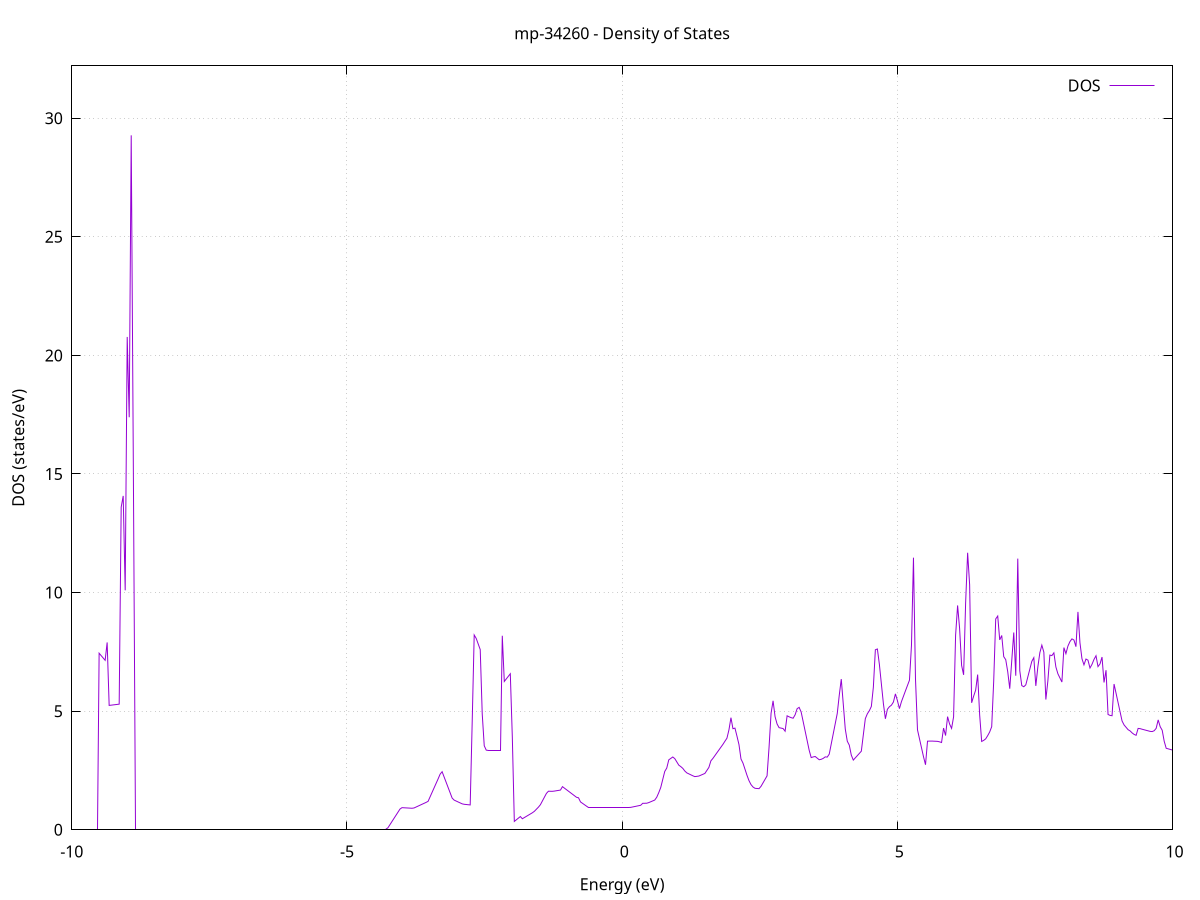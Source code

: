 set title 'mp-34260 - Density of States'
set xlabel 'Energy (eV)'
set ylabel 'DOS (states/eV)'
set grid
set xrange [-10:10]
set yrange [0:32.205]
set xzeroaxis lt -1
set terminal png size 800,600
set output 'mp-34260_dos_gnuplot.png'
plot '-' using 1:2 with lines title 'DOS'
-59.069200 0.000000
-59.032800 0.000000
-58.996300 0.000000
-58.959900 0.000000
-58.923500 0.000000
-58.887000 0.000000
-58.850600 0.000000
-58.814100 0.000000
-58.777700 0.000000
-58.741200 0.000000
-58.704800 0.000000
-58.668300 0.000000
-58.631900 0.000000
-58.595400 0.000000
-58.559000 0.000000
-58.522600 0.000000
-58.486100 0.000000
-58.449700 0.000000
-58.413200 0.000000
-58.376800 0.000000
-58.340300 0.000000
-58.303900 0.000000
-58.267400 0.000000
-58.231000 0.000000
-58.194500 0.000000
-58.158100 0.000000
-58.121700 0.000000
-58.085200 0.000000
-58.048800 0.000000
-58.012300 0.000000
-57.975900 0.000000
-57.939400 0.000000
-57.903000 0.000000
-57.866500 0.000000
-57.830100 0.000000
-57.793600 0.000000
-57.757200 0.000000
-57.720800 0.000000
-57.684300 0.000000
-57.647900 0.000000
-57.611400 0.000000
-57.575000 0.000000
-57.538500 0.000000
-57.502100 0.000000
-57.465600 0.000000
-57.429200 0.000000
-57.392700 0.000000
-57.356300 0.000000
-57.319900 0.000000
-57.283400 0.000000
-57.247000 0.000000
-57.210500 0.000000
-57.174100 0.000000
-57.137600 0.000000
-57.101200 0.000000
-57.064700 0.000000
-57.028300 0.000000
-56.991800 0.000000
-56.955400 0.000000
-56.919000 0.000000
-56.882500 0.000000
-56.846100 0.000000
-56.809600 0.000000
-56.773200 0.000000
-56.736700 0.000000
-56.700300 0.000000
-56.663800 0.000000
-56.627400 0.000000
-56.590900 0.000000
-56.554500 0.000000
-56.518000 0.000000
-56.481600 0.000000
-56.445200 0.000000
-56.408700 0.000000
-56.372300 0.000000
-56.335800 0.000000
-56.299400 0.000000
-56.262900 0.000000
-56.226500 0.000000
-56.190000 0.000000
-56.153600 0.000000
-56.117100 0.000000
-56.080700 0.000000
-56.044300 0.000000
-56.007800 0.000000
-55.971400 0.000000
-55.934900 0.000000
-55.898500 0.000000
-55.862000 0.000000
-55.825600 0.000000
-55.789100 0.000000
-55.752700 363.619500
-55.716200 0.000000
-55.679800 0.000000
-55.643400 0.000000
-55.606900 0.000000
-55.570500 0.000000
-55.534000 0.000000
-55.497600 0.000000
-55.461100 0.000000
-55.424700 0.000000
-55.388200 0.000000
-55.351800 0.000000
-55.315300 0.000000
-55.278900 0.000000
-55.242500 0.000000
-55.206000 0.000000
-55.169600 0.000000
-55.133100 0.000000
-55.096700 0.000000
-55.060200 0.000000
-55.023800 0.000000
-54.987300 0.000000
-54.950900 0.000000
-54.914400 0.000000
-54.878000 0.000000
-54.841600 0.000000
-54.805100 0.000000
-54.768700 0.000000
-54.732200 0.000000
-54.695800 0.000000
-54.659300 0.000000
-54.622900 0.000000
-54.586400 0.000000
-54.550000 0.000000
-54.513500 0.000000
-54.477100 0.000000
-54.440700 0.000000
-54.404200 0.000000
-54.367800 0.000000
-54.331300 0.000000
-54.294900 0.000000
-54.258400 0.000000
-54.222000 0.000000
-54.185500 0.000000
-54.149100 0.000000
-54.112600 0.000000
-54.076200 0.000000
-54.039800 0.000000
-54.003300 0.000000
-53.966900 0.000000
-53.930400 0.000000
-53.894000 0.000000
-53.857500 0.000000
-53.821100 0.000000
-53.784600 0.000000
-53.748200 0.000000
-53.711700 0.000000
-53.675300 0.000000
-53.638900 0.000000
-53.602400 0.000000
-53.566000 0.000000
-53.529500 0.000000
-53.493100 0.000000
-53.456600 0.000000
-53.420200 0.000000
-53.383700 0.000000
-53.347300 0.000000
-53.310800 0.000000
-53.274400 0.000000
-53.238000 0.000000
-53.201500 0.000000
-53.165100 0.000000
-53.128600 0.000000
-53.092200 0.000000
-53.055700 0.000000
-53.019300 0.000000
-52.982800 0.000000
-52.946400 0.000000
-52.909900 0.000000
-52.873500 0.000000
-52.837100 0.000000
-52.800600 0.000000
-52.764200 0.000000
-52.727700 0.000000
-52.691300 0.000000
-52.654800 0.000000
-52.618400 0.000000
-52.581900 0.000000
-52.545500 0.000000
-52.509000 0.000000
-52.472600 0.000000
-52.436200 0.000000
-52.399700 0.000000
-52.363300 0.000000
-52.326800 0.000000
-52.290400 0.000000
-52.253900 0.000000
-52.217500 0.000000
-52.181000 0.000000
-52.144600 0.000000
-52.108100 0.000000
-52.071700 0.000000
-52.035300 0.000000
-51.998800 0.000000
-51.962400 0.000000
-51.925900 0.000000
-51.889500 0.000000
-51.853000 0.000000
-51.816600 0.000000
-51.780100 0.000000
-51.743700 0.000000
-51.707200 0.000000
-51.670800 0.000000
-51.634400 0.000000
-51.597900 0.000000
-51.561500 0.000000
-51.525000 0.000000
-51.488600 0.000000
-51.452100 0.000000
-51.415700 0.000000
-51.379200 0.000000
-51.342800 0.000000
-51.306300 0.000000
-51.269900 0.000000
-51.233500 0.000000
-51.197000 0.000000
-51.160600 0.000000
-51.124100 0.000000
-51.087700 0.000000
-51.051200 0.000000
-51.014800 0.000000
-50.978300 0.000000
-50.941900 0.000000
-50.905400 0.000000
-50.869000 0.000000
-50.832600 0.000000
-50.796100 0.000000
-50.759700 0.000000
-50.723200 0.000000
-50.686800 0.000000
-50.650300 0.000000
-50.613900 0.000000
-50.577400 0.000000
-50.541000 0.000000
-50.504500 0.000000
-50.468100 0.000000
-50.431700 0.000000
-50.395200 0.000000
-50.358800 0.000000
-50.322300 0.000000
-50.285900 0.000000
-50.249400 0.000000
-50.213000 0.000000
-50.176500 0.000000
-50.140100 0.000000
-50.103600 0.000000
-50.067200 0.000000
-50.030800 0.000000
-49.994300 0.000000
-49.957900 0.000000
-49.921400 0.000000
-49.885000 0.000000
-49.848500 0.000000
-49.812100 0.000000
-49.775600 0.000000
-49.739200 0.000000
-49.702700 0.000000
-49.666300 0.000000
-49.629900 0.000000
-49.593400 0.000000
-49.557000 0.000000
-49.520500 0.000000
-49.484100 0.000000
-49.447600 0.000000
-49.411200 0.000000
-49.374700 0.000000
-49.338300 0.000000
-49.301800 0.000000
-49.265400 0.000000
-49.229000 0.000000
-49.192500 0.000000
-49.156100 0.000000
-49.119600 0.000000
-49.083200 0.000000
-49.046700 0.000000
-49.010300 0.000000
-48.973800 0.000000
-48.937400 0.000000
-48.900900 0.000000
-48.864500 0.000000
-48.828100 0.000000
-48.791600 0.000000
-48.755200 0.000000
-48.718700 0.000000
-48.682300 0.000000
-48.645800 0.000000
-48.609400 0.000000
-48.572900 0.000000
-48.536500 0.000000
-48.500000 0.000000
-48.463600 0.000000
-48.427200 0.000000
-48.390700 0.000000
-48.354300 0.000000
-48.317800 0.000000
-48.281400 0.000000
-48.244900 0.000000
-48.208500 0.000000
-48.172000 0.000000
-48.135600 0.000000
-48.099100 0.000000
-48.062700 0.000000
-48.026300 0.000000
-47.989800 0.000000
-47.953400 0.000000
-47.916900 0.000000
-47.880500 0.000000
-47.844000 0.000000
-47.807600 0.000000
-47.771100 0.000000
-47.734700 0.000000
-47.698200 0.000000
-47.661800 0.000000
-47.625400 0.000000
-47.588900 0.000000
-47.552500 0.000000
-47.516000 0.000000
-47.479600 0.000000
-47.443100 0.000000
-47.406700 0.000000
-47.370200 0.000000
-47.333800 0.000000
-47.297300 0.000000
-47.260900 0.000000
-47.224500 0.000000
-47.188000 0.000000
-47.151600 0.000000
-47.115100 0.000000
-47.078700 0.000000
-47.042200 0.000000
-47.005800 0.000000
-46.969300 0.000000
-46.932900 0.000000
-46.896400 0.000000
-46.860000 0.000000
-46.823600 0.000000
-46.787100 0.000000
-46.750700 0.000000
-46.714200 0.000000
-46.677800 0.000000
-46.641300 0.000000
-46.604900 0.000000
-46.568400 0.000000
-46.532000 0.000000
-46.495500 0.000000
-46.459100 0.000000
-46.422700 0.000000
-46.386200 0.000000
-46.349800 0.000000
-46.313300 0.000000
-46.276900 0.000000
-46.240400 0.000000
-46.204000 0.000000
-46.167500 0.000000
-46.131100 0.000000
-46.094600 0.000000
-46.058200 0.000000
-46.021800 0.000000
-45.985300 0.000000
-45.948900 0.000000
-45.912400 0.000000
-45.876000 0.000000
-45.839500 0.000000
-45.803100 0.000000
-45.766600 0.000000
-45.730200 0.000000
-45.693700 0.000000
-45.657300 0.000000
-45.620800 0.000000
-45.584400 0.000000
-45.548000 0.000000
-45.511500 0.000000
-45.475100 0.000000
-45.438600 0.000000
-45.402200 0.000000
-45.365700 0.000000
-45.329300 0.000000
-45.292800 0.000000
-45.256400 0.000000
-45.219900 0.000000
-45.183500 0.000000
-45.147100 0.000000
-45.110600 0.000000
-45.074200 0.000000
-45.037700 0.000000
-45.001300 0.000000
-44.964800 0.000000
-44.928400 0.000000
-44.891900 0.000000
-44.855500 0.000000
-44.819000 0.000000
-44.782600 0.000000
-44.746200 0.000000
-44.709700 0.000000
-44.673300 0.000000
-44.636800 0.000000
-44.600400 0.000000
-44.563900 0.000000
-44.527500 0.000000
-44.491000 0.000000
-44.454600 0.000000
-44.418100 0.000000
-44.381700 0.000000
-44.345300 0.000000
-44.308800 0.000000
-44.272400 0.000000
-44.235900 0.000000
-44.199500 0.000000
-44.163000 0.000000
-44.126600 0.000000
-44.090100 0.000000
-44.053700 0.000000
-44.017200 0.000000
-43.980800 0.000000
-43.944400 0.000000
-43.907900 0.000000
-43.871500 0.000000
-43.835000 0.000000
-43.798600 0.000000
-43.762100 0.000000
-43.725700 0.000000
-43.689200 0.000000
-43.652800 0.000000
-43.616300 0.000000
-43.579900 0.000000
-43.543500 0.000000
-43.507000 0.000000
-43.470600 0.000000
-43.434100 0.000000
-43.397700 0.000000
-43.361200 0.000000
-43.324800 0.000000
-43.288300 0.000000
-43.251900 0.000000
-43.215400 0.000000
-43.179000 0.000000
-43.142600 0.000000
-43.106100 0.000000
-43.069700 0.000000
-43.033200 0.000000
-42.996800 0.000000
-42.960300 0.000000
-42.923900 0.000000
-42.887400 0.000000
-42.851000 0.000000
-42.814500 0.000000
-42.778100 0.000000
-42.741700 0.000000
-42.705200 0.000000
-42.668800 0.000000
-42.632300 0.000000
-42.595900 0.000000
-42.559400 0.000000
-42.523000 0.000000
-42.486500 0.000000
-42.450100 0.000000
-42.413600 0.000000
-42.377200 0.000000
-42.340800 0.000000
-42.304300 0.000000
-42.267900 0.000000
-42.231400 0.000000
-42.195000 0.000000
-42.158500 0.000000
-42.122100 0.000000
-42.085600 0.000000
-42.049200 0.000000
-42.012700 0.000000
-41.976300 0.000000
-41.939900 0.000000
-41.903400 0.000000
-41.867000 0.000000
-41.830500 0.000000
-41.794100 0.000000
-41.757600 0.000000
-41.721200 0.000000
-41.684700 0.000000
-41.648300 0.000000
-41.611800 0.000000
-41.575400 0.000000
-41.539000 0.000000
-41.502500 0.000000
-41.466100 0.000000
-41.429600 0.000000
-41.393200 0.000000
-41.356700 0.000000
-41.320300 0.000000
-41.283800 0.000000
-41.247400 0.000000
-41.210900 0.000000
-41.174500 0.000000
-41.138100 0.000000
-41.101600 0.000000
-41.065200 0.000000
-41.028700 0.000000
-40.992300 0.000000
-40.955800 0.000000
-40.919400 0.000000
-40.882900 0.000000
-40.846500 0.000000
-40.810000 0.000000
-40.773600 0.000000
-40.737200 0.000000
-40.700700 0.000000
-40.664300 0.000000
-40.627800 0.000000
-40.591400 0.000000
-40.554900 0.000000
-40.518500 0.000000
-40.482000 0.000000
-40.445600 0.000000
-40.409100 0.000000
-40.372700 0.000000
-40.336300 0.000000
-40.299800 0.000000
-40.263400 0.000000
-40.226900 0.000000
-40.190500 0.000000
-40.154000 0.000000
-40.117600 0.000000
-40.081100 0.000000
-40.044700 0.000000
-40.008200 0.000000
-39.971800 0.000000
-39.935400 0.000000
-39.898900 0.000000
-39.862500 0.000000
-39.826000 0.000000
-39.789600 0.000000
-39.753100 0.000000
-39.716700 0.000000
-39.680200 0.000000
-39.643800 0.000000
-39.607300 0.000000
-39.570900 0.000000
-39.534500 0.000000
-39.498000 0.000000
-39.461600 0.000000
-39.425100 0.000000
-39.388700 0.000000
-39.352200 0.000000
-39.315800 0.000000
-39.279300 0.000000
-39.242900 0.000000
-39.206400 0.000000
-39.170000 0.000000
-39.133600 0.000000
-39.097100 0.000000
-39.060700 0.000000
-39.024200 0.000000
-38.987800 0.000000
-38.951300 0.000000
-38.914900 0.000000
-38.878400 0.000000
-38.842000 0.000000
-38.805500 0.000000
-38.769100 0.000000
-38.732700 0.000000
-38.696200 0.000000
-38.659800 0.000000
-38.623300 0.000000
-38.586900 0.000000
-38.550400 0.000000
-38.514000 0.000000
-38.477500 0.000000
-38.441100 0.000000
-38.404600 0.000000
-38.368200 0.000000
-38.331800 0.000000
-38.295300 0.000000
-38.258900 0.000000
-38.222400 0.000000
-38.186000 0.000000
-38.149500 0.000000
-38.113100 0.000000
-38.076600 0.000000
-38.040200 0.000000
-38.003700 0.000000
-37.967300 0.000000
-37.930900 0.000000
-37.894400 0.000000
-37.858000 0.000000
-37.821500 0.000000
-37.785100 0.000000
-37.748600 0.000000
-37.712200 0.000000
-37.675700 0.000000
-37.639300 0.000000
-37.602800 0.000000
-37.566400 0.000000
-37.530000 0.000000
-37.493500 0.000000
-37.457100 0.000000
-37.420600 0.000000
-37.384200 0.000000
-37.347700 0.000000
-37.311300 0.000000
-37.274800 0.000000
-37.238400 0.000000
-37.201900 0.000000
-37.165500 0.000000
-37.129100 0.000000
-37.092600 0.000000
-37.056200 0.000000
-37.019700 0.000000
-36.983300 0.000000
-36.946800 0.000000
-36.910400 0.000000
-36.873900 0.000000
-36.837500 0.000000
-36.801000 0.000000
-36.764600 0.000000
-36.728200 0.000000
-36.691700 0.000000
-36.655300 0.000000
-36.618800 0.000000
-36.582400 0.000000
-36.545900 0.000000
-36.509500 0.000000
-36.473000 0.000000
-36.436600 0.000000
-36.400100 0.000000
-36.363700 0.000000
-36.327300 0.000000
-36.290800 0.000000
-36.254400 0.000000
-36.217900 0.000000
-36.181500 0.000000
-36.145000 0.000000
-36.108600 0.000000
-36.072100 0.000000
-36.035700 0.000000
-35.999200 0.000000
-35.962800 0.000000
-35.926400 0.000000
-35.889900 0.000000
-35.853500 0.000000
-35.817000 0.000000
-35.780600 0.000000
-35.744100 0.000000
-35.707700 0.000000
-35.671200 0.000000
-35.634800 0.000000
-35.598300 0.000000
-35.561900 0.000000
-35.525500 0.000000
-35.489000 0.000000
-35.452600 0.000000
-35.416100 0.000000
-35.379700 0.000000
-35.343200 0.000000
-35.306800 0.000000
-35.270300 0.000000
-35.233900 0.000000
-35.197400 0.000000
-35.161000 0.000000
-35.124600 0.000000
-35.088100 0.000000
-35.051700 0.000000
-35.015200 0.000000
-34.978800 0.000000
-34.942300 0.000000
-34.905900 0.000000
-34.869400 0.000000
-34.833000 0.000000
-34.796500 0.000000
-34.760100 0.000000
-34.723700 0.000000
-34.687200 0.000000
-34.650800 0.000000
-34.614300 0.000000
-34.577900 0.000000
-34.541400 0.000000
-34.505000 0.000000
-34.468500 10.598500
-34.432100 10.587500
-34.395600 10.576600
-34.359200 11.407000
-34.322700 10.959800
-34.286300 10.512700
-34.249900 7.407800
-34.213400 7.544400
-34.177000 7.681000
-34.140500 7.817500
-34.104100 8.056600
-34.067600 8.063100
-34.031200 8.069600
-33.994700 8.076100
-33.958300 0.000000
-33.921800 0.000000
-33.885400 0.000000
-33.849000 0.000000
-33.812500 0.000000
-33.776100 0.000000
-33.739600 0.000000
-33.703200 0.000000
-33.666700 0.000000
-33.630300 0.000000
-33.593800 0.000000
-33.557400 0.000000
-33.520900 0.000000
-33.484500 0.000000
-33.448100 0.000000
-33.411600 0.000000
-33.375200 0.000000
-33.338700 0.000000
-33.302300 0.000000
-33.265800 0.000000
-33.229400 0.000000
-33.192900 0.000000
-33.156500 0.000000
-33.120000 0.000000
-33.083600 0.000000
-33.047200 0.000000
-33.010700 0.000000
-32.974300 0.000000
-32.937800 0.000000
-32.901400 0.000000
-32.864900 0.000000
-32.828500 0.000000
-32.792000 0.000000
-32.755600 0.000000
-32.719100 0.000000
-32.682700 0.000000
-32.646300 0.000000
-32.609800 0.000000
-32.573400 0.000000
-32.536900 0.000000
-32.500500 0.000000
-32.464000 0.000000
-32.427600 0.000000
-32.391100 0.000000
-32.354700 0.000000
-32.318200 0.000000
-32.281800 0.000000
-32.245400 0.000000
-32.208900 0.000000
-32.172500 0.000000
-32.136000 0.000000
-32.099600 0.000000
-32.063100 0.000000
-32.026700 0.000000
-31.990200 0.000000
-31.953800 0.000000
-31.917300 0.000000
-31.880900 0.000000
-31.844500 0.000000
-31.808000 0.000000
-31.771600 0.000000
-31.735100 0.000000
-31.698700 0.000000
-31.662200 0.000000
-31.625800 0.000000
-31.589300 0.000000
-31.552900 0.000000
-31.516400 0.000000
-31.480000 0.000000
-31.443600 0.000000
-31.407100 0.000000
-31.370700 0.000000
-31.334200 0.000000
-31.297800 0.000000
-31.261300 0.000000
-31.224900 0.000000
-31.188400 0.000000
-31.152000 0.000000
-31.115500 0.000000
-31.079100 0.000000
-31.042700 0.000000
-31.006200 0.000000
-30.969800 0.000000
-30.933300 0.000000
-30.896900 0.000000
-30.860400 0.000000
-30.824000 0.000000
-30.787500 0.000000
-30.751100 0.000000
-30.714600 0.000000
-30.678200 0.000000
-30.641800 0.000000
-30.605300 0.000000
-30.568900 0.000000
-30.532400 0.000000
-30.496000 0.000000
-30.459500 0.000000
-30.423100 0.000000
-30.386600 0.000000
-30.350200 0.000000
-30.313700 0.000000
-30.277300 0.000000
-30.240900 0.000000
-30.204400 0.000000
-30.168000 0.000000
-30.131500 3.763200
-30.095100 4.503000
-30.058600 4.515100
-30.022200 4.527200
-29.985700 4.539400
-29.949300 4.551500
-29.912800 4.563600
-29.876400 4.575800
-29.840000 3.643000
-29.803500 2.413500
-29.767100 2.416800
-29.730600 2.420000
-29.694200 2.423300
-29.657700 2.426600
-29.621300 2.429800
-29.584800 2.433100
-29.548400 2.436400
-29.511900 2.439600
-29.475500 2.442900
-29.439100 2.446200
-29.402600 2.449400
-29.366200 2.452700
-29.329700 4.983800
-29.293300 4.997400
-29.256800 5.010900
-29.220400 5.024500
-29.183900 5.038000
-29.147500 5.051600
-29.111000 5.065100
-29.074600 0.000000
-29.038200 0.000000
-29.001700 0.000000
-28.965300 0.000000
-28.928800 0.000000
-28.892400 0.000000
-28.855900 0.000000
-28.819500 0.000000
-28.783000 0.000000
-28.746600 0.000000
-28.710100 0.000000
-28.673700 0.000000
-28.637300 0.000000
-28.600800 0.000000
-28.564400 0.000000
-28.527900 0.000000
-28.491500 0.000000
-28.455000 0.000000
-28.418600 0.000000
-28.382100 0.000000
-28.345700 0.000000
-28.309200 0.000000
-28.272800 0.000000
-28.236400 0.000000
-28.199900 0.000000
-28.163500 0.000000
-28.127000 0.000000
-28.090600 0.000000
-28.054100 0.000000
-28.017700 0.000000
-27.981200 334.175400
-27.944800 0.000000
-27.908300 0.000000
-27.871900 0.000000
-27.835500 0.000000
-27.799000 0.000000
-27.762600 0.000000
-27.726100 0.000000
-27.689700 0.000000
-27.653200 0.000000
-27.616800 0.000000
-27.580300 0.000000
-27.543900 0.000000
-27.507400 0.000000
-27.471000 0.000000
-27.434600 0.000000
-27.398100 0.000000
-27.361700 0.000000
-27.325200 0.000000
-27.288800 0.000000
-27.252300 0.000000
-27.215900 0.000000
-27.179400 0.000000
-27.143000 0.000000
-27.106500 0.000000
-27.070100 0.000000
-27.033700 0.000000
-26.997200 0.000000
-26.960800 0.000000
-26.924300 0.000000
-26.887900 0.000000
-26.851400 0.000000
-26.815000 0.000000
-26.778500 0.000000
-26.742100 0.000000
-26.705600 0.000000
-26.669200 0.000000
-26.632800 0.000000
-26.596300 0.000000
-26.559900 0.000000
-26.523400 0.000000
-26.487000 0.000000
-26.450500 0.000000
-26.414100 0.000000
-26.377600 0.000000
-26.341200 0.000000
-26.304700 0.000000
-26.268300 0.000000
-26.231900 0.000000
-26.195400 0.000000
-26.159000 0.000000
-26.122500 0.000000
-26.086100 0.000000
-26.049600 0.000000
-26.013200 0.000000
-25.976700 0.000000
-25.940300 0.000000
-25.903800 0.000000
-25.867400 0.000000
-25.831000 0.000000
-25.794500 0.000000
-25.758100 0.000000
-25.721600 0.000000
-25.685200 0.000000
-25.648700 0.000000
-25.612300 0.000000
-25.575800 0.000000
-25.539400 0.000000
-25.502900 0.000000
-25.466500 0.000000
-25.430100 0.000000
-25.393600 0.000000
-25.357200 0.000000
-25.320700 0.000000
-25.284300 0.000000
-25.247800 0.000000
-25.211400 0.000000
-25.174900 0.000000
-25.138500 0.000000
-25.102000 0.000000
-25.065600 0.000000
-25.029200 0.000000
-24.992700 0.000000
-24.956300 0.000000
-24.919800 0.000000
-24.883400 0.000000
-24.846900 0.000000
-24.810500 0.000000
-24.774000 0.000000
-24.737600 0.000000
-24.701100 0.000000
-24.664700 0.000000
-24.628300 0.000000
-24.591800 0.000000
-24.555400 0.000000
-24.518900 0.000000
-24.482500 0.000000
-24.446000 0.000000
-24.409600 0.000000
-24.373100 0.000000
-24.336700 0.000000
-24.300200 0.000000
-24.263800 0.000000
-24.227400 0.000000
-24.190900 0.000000
-24.154500 0.000000
-24.118000 0.000000
-24.081600 0.000000
-24.045100 0.000000
-24.008700 0.000000
-23.972200 0.000000
-23.935800 0.000000
-23.899300 0.000000
-23.862900 0.000000
-23.826500 0.000000
-23.790000 0.000000
-23.753600 0.000000
-23.717100 0.000000
-23.680700 0.000000
-23.644200 0.000000
-23.607800 0.000000
-23.571300 0.000000
-23.534900 0.000000
-23.498400 0.000000
-23.462000 0.000000
-23.425500 0.000000
-23.389100 0.000000
-23.352700 0.000000
-23.316200 0.000000
-23.279800 0.000000
-23.243300 0.000000
-23.206900 0.000000
-23.170400 0.000000
-23.134000 0.000000
-23.097500 0.000000
-23.061100 0.000000
-23.024600 0.000000
-22.988200 0.000000
-22.951800 0.000000
-22.915300 0.000000
-22.878900 0.000000
-22.842400 0.000000
-22.806000 0.000000
-22.769500 0.000000
-22.733100 0.000000
-22.696600 0.000000
-22.660200 0.000000
-22.623700 0.000000
-22.587300 0.000000
-22.550900 0.000000
-22.514400 0.000000
-22.478000 0.000000
-22.441500 0.000000
-22.405100 0.000000
-22.368600 0.000000
-22.332200 0.000000
-22.295700 0.000000
-22.259300 0.000000
-22.222800 0.000000
-22.186400 0.000000
-22.150000 0.000000
-22.113500 0.000000
-22.077100 0.000000
-22.040600 0.000000
-22.004200 0.000000
-21.967700 0.000000
-21.931300 0.000000
-21.894800 0.000000
-21.858400 0.000000
-21.821900 0.000000
-21.785500 0.000000
-21.749100 0.000000
-21.712600 0.000000
-21.676200 0.000000
-21.639700 0.000000
-21.603300 0.000000
-21.566800 0.000000
-21.530400 0.000000
-21.493900 0.000000
-21.457500 0.000000
-21.421000 0.000000
-21.384600 0.000000
-21.348200 0.000000
-21.311700 0.000000
-21.275300 0.000000
-21.238800 0.000000
-21.202400 0.000000
-21.165900 0.000000
-21.129500 0.000000
-21.093000 0.000000
-21.056600 0.000000
-21.020100 0.000000
-20.983700 0.000000
-20.947300 0.000000
-20.910800 0.000000
-20.874400 0.000000
-20.837900 0.000000
-20.801500 0.000000
-20.765000 0.000000
-20.728600 0.000000
-20.692100 0.000000
-20.655700 0.000000
-20.619200 0.000000
-20.582800 0.000000
-20.546400 0.000000
-20.509900 0.000000
-20.473500 0.000000
-20.437000 0.000000
-20.400600 0.000000
-20.364100 0.000000
-20.327700 0.000000
-20.291200 0.000000
-20.254800 0.000000
-20.218300 0.000000
-20.181900 0.000000
-20.145500 0.000000
-20.109000 0.000000
-20.072600 0.000000
-20.036100 0.000000
-19.999700 0.000000
-19.963200 0.000000
-19.926800 0.000000
-19.890300 0.000000
-19.853900 0.000000
-19.817400 0.000000
-19.781000 0.000000
-19.744600 0.000000
-19.708100 0.000000
-19.671700 0.000000
-19.635200 0.000000
-19.598800 0.000000
-19.562300 0.000000
-19.525900 0.000000
-19.489400 0.000000
-19.453000 0.000000
-19.416500 0.000000
-19.380100 0.000000
-19.343700 0.000000
-19.307200 0.000000
-19.270800 0.000000
-19.234300 0.000000
-19.197900 0.000000
-19.161400 0.000000
-19.125000 0.000000
-19.088500 0.000000
-19.052100 0.000000
-19.015600 0.000000
-18.979200 0.000000
-18.942800 0.000000
-18.906300 0.000000
-18.869900 0.000000
-18.833400 0.000000
-18.797000 0.000000
-18.760500 0.000000
-18.724100 0.000000
-18.687600 0.000000
-18.651200 0.000000
-18.614700 0.000000
-18.578300 0.000000
-18.541900 0.000000
-18.505400 0.000000
-18.469000 0.000000
-18.432500 0.000000
-18.396100 0.000000
-18.359600 0.000000
-18.323200 0.000000
-18.286700 0.000000
-18.250300 0.000000
-18.213800 0.000000
-18.177400 0.000000
-18.141000 0.000000
-18.104500 0.000000
-18.068100 0.000000
-18.031600 0.000000
-17.995200 0.000000
-17.958700 0.000000
-17.922300 0.000000
-17.885800 0.000000
-17.849400 0.000000
-17.812900 0.000000
-17.776500 0.000000
-17.740100 0.000000
-17.703600 0.000000
-17.667200 0.000000
-17.630700 0.000000
-17.594300 0.000000
-17.557800 0.000000
-17.521400 0.000000
-17.484900 0.000000
-17.448500 0.000000
-17.412000 0.000000
-17.375600 0.000000
-17.339200 0.000000
-17.302700 0.000000
-17.266300 0.000000
-17.229800 0.000000
-17.193400 0.000000
-17.156900 0.000000
-17.120500 0.000000
-17.084000 0.000000
-17.047600 0.000000
-17.011100 0.000000
-16.974700 0.000000
-16.938300 0.000000
-16.901800 0.000000
-16.865400 0.000000
-16.828900 0.000000
-16.792500 0.000000
-16.756000 0.000000
-16.719600 0.000000
-16.683100 0.000000
-16.646700 0.000000
-16.610200 0.000000
-16.573800 0.000000
-16.537400 0.000000
-16.500900 0.000000
-16.464500 0.000000
-16.428000 0.000000
-16.391600 0.000000
-16.355100 0.000000
-16.318700 0.000000
-16.282200 0.000000
-16.245800 0.000000
-16.209300 0.000000
-16.172900 0.000000
-16.136500 0.000000
-16.100000 0.000000
-16.063600 0.000000
-16.027100 0.000000
-15.990700 0.000000
-15.954200 0.000000
-15.917800 0.000000
-15.881300 0.000000
-15.844900 0.000000
-15.808400 0.000000
-15.772000 0.000000
-15.735600 0.000000
-15.699100 0.000000
-15.662700 0.000000
-15.626200 0.000000
-15.589800 0.000000
-15.553300 0.000000
-15.516900 0.000000
-15.480400 0.000000
-15.444000 0.000000
-15.407500 0.000000
-15.371100 0.000000
-15.334700 0.000000
-15.298200 0.000000
-15.261800 0.000000
-15.225300 0.000000
-15.188900 0.000000
-15.152400 0.000000
-15.116000 0.000000
-15.079500 0.000000
-15.043100 0.000000
-15.006600 0.000000
-14.970200 0.000000
-14.933800 0.000000
-14.897300 0.000000
-14.860900 0.000000
-14.824400 0.000000
-14.788000 0.000000
-14.751500 0.000000
-14.715100 0.000000
-14.678600 0.000000
-14.642200 0.000000
-14.605700 0.000000
-14.569300 0.000000
-14.532900 0.000000
-14.496400 0.000000
-14.460000 0.000000
-14.423500 0.000000
-14.387100 0.000000
-14.350600 0.000000
-14.314200 0.000000
-14.277700 0.000000
-14.241300 0.000000
-14.204800 0.000000
-14.168400 0.000000
-14.132000 0.000000
-14.095500 0.000000
-14.059100 0.000000
-14.022600 0.000000
-13.986200 0.000000
-13.949700 0.000000
-13.913300 0.000000
-13.876800 0.000000
-13.840400 0.000000
-13.803900 0.000000
-13.767500 0.000000
-13.731100 0.015700
-13.694600 0.609000
-13.658200 1.202200
-13.621700 1.423800
-13.585300 2.764500
-13.548800 2.686100
-13.512400 2.607600
-13.475900 2.529100
-13.439500 2.527200
-13.403000 2.536700
-13.366600 2.546300
-13.330200 2.555800
-13.293700 2.565400
-13.257300 2.603100
-13.220800 2.809400
-13.184400 3.015700
-13.147900 1.579700
-13.111500 2.592500
-13.075000 1.821000
-13.038600 1.248500
-13.002100 1.251200
-12.965700 1.254000
-12.929300 1.256700
-12.892800 1.259500
-12.856400 1.262200
-12.819900 1.265000
-12.783500 1.267700
-12.747000 1.270500
-12.710600 1.273200
-12.674100 1.276000
-12.637700 1.278700
-12.601200 1.281500
-12.564800 1.284200
-12.528300 1.287000
-12.491900 1.289700
-12.455500 1.292500
-12.419000 1.295200
-12.382600 1.355500
-12.346100 1.736900
-12.309700 2.118300
-12.273200 2.499700
-12.236800 2.852600
-12.200300 2.922200
-12.163900 3.993900
-12.127400 3.570400
-12.091000 3.514500
-12.054600 3.584400
-12.018100 3.654400
-11.981700 3.724400
-11.945200 3.794300
-11.908800 3.864300
-11.872300 3.934200
-11.835900 4.088800
-11.799400 4.378300
-11.763000 4.667800
-11.726500 4.957400
-11.690100 4.559900
-11.653700 3.912600
-11.617200 10.594600
-11.580800 10.268700
-11.544300 9.639300
-11.507900 7.254900
-11.471400 7.889100
-11.435000 6.713100
-11.398500 6.323600
-11.362100 5.959800
-11.325600 5.596000
-11.289200 5.367300
-11.252800 5.321700
-11.216300 5.236500
-11.179900 10.625900
-11.143400 8.225600
-11.107000 6.960900
-11.070500 7.176000
-11.034100 3.436900
-10.997600 1.711300
-10.961200 0.000000
-10.924700 8.578000
-10.888300 13.742400
-10.851900 9.215300
-10.815400 3.140300
-10.779000 2.733600
-10.742500 2.503000
-10.706100 2.272400
-10.669600 2.041800
-10.633200 1.811200
-10.596700 2.496700
-10.560300 21.172400
-10.523800 34.046800
-10.487400 3.564800
-10.451000 0.000000
-10.414500 0.000000
-10.378100 0.000000
-10.341600 0.000000
-10.305200 0.000000
-10.268700 0.000000
-10.232300 0.000000
-10.195800 0.000000
-10.159400 0.000000
-10.122900 0.000000
-10.086500 0.000000
-10.050100 0.000000
-10.013600 0.000000
-9.977200 0.000000
-9.940700 0.000000
-9.904300 0.000000
-9.867800 0.000000
-9.831400 0.000000
-9.794900 0.000000
-9.758500 0.000000
-9.722000 0.000000
-9.685600 0.000000
-9.649200 0.000000
-9.612700 0.000000
-9.576300 0.000000
-9.539800 0.000000
-9.503400 7.444200
-9.466900 7.344200
-9.430500 7.244200
-9.394000 7.144200
-9.357600 7.897600
-9.321100 5.243300
-9.284700 5.253700
-9.248300 5.264200
-9.211800 5.274700
-9.175400 5.285200
-9.138900 5.295700
-9.102500 13.600000
-9.066000 14.075200
-9.029600 10.094400
-8.993100 20.776900
-8.956700 17.391800
-8.920200 29.277500
-8.883800 16.128600
-8.847400 0.000000
-8.810900 0.000000
-8.774500 0.000000
-8.738000 0.000000
-8.701600 0.000000
-8.665100 0.000000
-8.628700 0.000000
-8.592200 0.000000
-8.555800 0.000000
-8.519300 0.000000
-8.482900 0.000000
-8.446500 0.000000
-8.410000 0.000000
-8.373600 0.000000
-8.337100 0.000000
-8.300700 0.000000
-8.264200 0.000000
-8.227800 0.000000
-8.191300 0.000000
-8.154900 0.000000
-8.118400 0.000000
-8.082000 0.000000
-8.045600 0.000000
-8.009100 0.000000
-7.972700 0.000000
-7.936200 0.000000
-7.899800 0.000000
-7.863300 0.000000
-7.826900 0.000000
-7.790400 0.000000
-7.754000 0.000000
-7.717500 0.000000
-7.681100 0.000000
-7.644700 0.000000
-7.608200 0.000000
-7.571800 0.000000
-7.535300 0.000000
-7.498900 0.000000
-7.462400 0.000000
-7.426000 0.000000
-7.389500 0.000000
-7.353100 0.000000
-7.316600 0.000000
-7.280200 0.000000
-7.243800 0.000000
-7.207300 0.000000
-7.170900 0.000000
-7.134400 0.000000
-7.098000 0.000000
-7.061500 0.000000
-7.025100 0.000000
-6.988600 0.000000
-6.952200 0.000000
-6.915700 0.000000
-6.879300 0.000000
-6.842900 0.000000
-6.806400 0.000000
-6.770000 0.000000
-6.733500 0.000000
-6.697100 0.000000
-6.660600 0.000000
-6.624200 0.000000
-6.587700 0.000000
-6.551300 0.000000
-6.514800 0.000000
-6.478400 0.000000
-6.442000 0.000000
-6.405500 0.000000
-6.369100 0.000000
-6.332600 0.000000
-6.296200 0.000000
-6.259700 0.000000
-6.223300 0.000000
-6.186800 0.000000
-6.150400 0.000000
-6.113900 0.000000
-6.077500 0.000000
-6.041100 0.000000
-6.004600 0.000000
-5.968200 0.000000
-5.931700 0.000000
-5.895300 0.000000
-5.858800 0.000000
-5.822400 0.000000
-5.785900 0.000000
-5.749500 0.000000
-5.713000 0.000000
-5.676600 0.000000
-5.640200 0.000000
-5.603700 0.000000
-5.567300 0.000000
-5.530800 0.000000
-5.494400 0.000000
-5.457900 0.000000
-5.421500 0.000000
-5.385000 0.000000
-5.348600 0.000000
-5.312100 0.000000
-5.275700 0.000000
-5.239300 0.000000
-5.202800 0.000000
-5.166400 0.000000
-5.129900 0.000000
-5.093500 0.000000
-5.057000 0.000000
-5.020600 0.000000
-4.984100 0.000000
-4.947700 0.000000
-4.911200 0.000000
-4.874800 0.000000
-4.838400 0.000000
-4.801900 0.000000
-4.765500 0.000000
-4.729000 0.000000
-4.692600 0.000000
-4.656100 0.000000
-4.619700 0.000000
-4.583200 0.000000
-4.546800 0.000000
-4.510300 0.000000
-4.473900 0.000000
-4.437500 0.000000
-4.401000 0.000000
-4.364600 0.000000
-4.328100 0.000000
-4.291700 0.000000
-4.255200 0.086000
-4.218800 0.217200
-4.182300 0.348500
-4.145900 0.479700
-4.109400 0.610900
-4.073000 0.742200
-4.036600 0.873400
-4.000100 0.932200
-3.963700 0.927200
-3.927200 0.922300
-3.890800 0.917300
-3.854300 0.912300
-3.817900 0.907300
-3.781400 0.919200
-3.745000 0.958300
-3.708500 0.997500
-3.672100 1.036600
-3.635700 1.075800
-3.599200 1.114900
-3.562800 1.154100
-3.526300 1.198300
-3.489900 1.387700
-3.453400 1.577100
-3.417000 1.766500
-3.380500 1.955900
-3.344100 2.145300
-3.307600 2.343800
-3.271200 2.448600
-3.234800 2.226200
-3.198300 2.003800
-3.161900 1.781400
-3.125400 1.558900
-3.089000 1.336500
-3.052500 1.250800
-3.016100 1.211400
-2.979600 1.172000
-2.943200 1.132600
-2.906700 1.093200
-2.870300 1.074500
-2.833900 1.065300
-2.797400 1.056100
-2.761000 1.046900
-2.724500 4.552800
-2.688100 8.212800
-2.651600 8.066800
-2.615200 7.832000
-2.578700 7.597200
-2.542300 4.885000
-2.505800 3.542700
-2.469400 3.358100
-2.433000 3.348700
-2.396500 3.348700
-2.360100 3.348800
-2.323600 3.348900
-2.287200 3.349000
-2.250700 3.349000
-2.214300 3.349100
-2.177800 8.180700
-2.141400 6.252500
-2.104900 6.360900
-2.068500 6.469200
-2.032100 6.577500
-1.995600 3.908800
-1.959200 0.351400
-1.922700 0.420200
-1.886300 0.489100
-1.849800 0.557900
-1.813400 0.464600
-1.776900 0.515000
-1.740500 0.565500
-1.704000 0.615900
-1.667600 0.666400
-1.631200 0.716800
-1.594700 0.778500
-1.558300 0.865800
-1.521800 0.953100
-1.485400 1.056000
-1.448900 1.215100
-1.412500 1.374200
-1.376000 1.533300
-1.339600 1.624900
-1.303100 1.623400
-1.266700 1.621900
-1.230200 1.631800
-1.193800 1.645800
-1.157400 1.659800
-1.120900 1.673800
-1.084500 1.818800
-1.048000 1.754700
-1.011600 1.690600
-0.975100 1.626500
-0.938700 1.562400
-0.902200 1.498300
-0.865800 1.434200
-0.829300 1.370100
-0.792900 1.348300
-0.756500 1.174500
-0.720000 1.114700
-0.683600 1.054900
-0.647100 0.995100
-0.610700 0.938100
-0.574200 0.938200
-0.537800 0.938300
-0.501300 0.938400
-0.464900 0.938500
-0.428400 0.938500
-0.392000 0.938600
-0.355600 0.938700
-0.319100 0.938800
-0.282700 0.938800
-0.246200 0.938900
-0.209800 0.939000
-0.173300 0.939100
-0.136900 0.939100
-0.100400 0.939200
-0.064000 0.939300
-0.027500 0.939400
0.008900 0.939400
0.045300 0.939500
0.081800 0.939600
0.118200 0.939700
0.154700 0.944200
0.191100 0.961800
0.227600 0.979400
0.264000 0.997000
0.300500 1.014700
0.336900 1.032300
0.373400 1.115100
0.409800 1.117200
0.446200 1.119200
0.482700 1.145400
0.519100 1.181100
0.555600 1.216900
0.592000 1.252600
0.628500 1.371500
0.664900 1.562900
0.701400 1.784200
0.737800 2.122100
0.774300 2.460100
0.810700 2.603100
0.847100 2.947800
0.883600 3.008300
0.920000 3.068800
0.956500 2.999700
0.992900 2.862000
1.029400 2.724100
1.065800 2.662900
1.102300 2.588600
1.138700 2.477500
1.175200 2.398400
1.211600 2.357700
1.248000 2.317000
1.284500 2.276200
1.320900 2.241200
1.357400 2.252400
1.393800 2.265500
1.430300 2.301900
1.466700 2.338300
1.503200 2.374800
1.539600 2.502100
1.576100 2.629600
1.612500 2.906200
1.648900 3.008500
1.685400 3.127000
1.721800 3.245500
1.758300 3.364100
1.794700 3.482600
1.831200 3.601100
1.867600 3.732500
1.904100 3.860200
1.940500 4.212400
1.977000 4.726200
2.013400 4.261700
2.049800 4.285700
2.086300 3.946700
2.122700 3.592400
2.159200 2.985100
2.195600 2.811400
2.232100 2.553900
2.268500 2.296400
2.305000 2.070000
2.341400 1.904900
2.377900 1.803300
2.414300 1.748400
2.450700 1.740800
2.487200 1.733200
2.523600 1.832800
2.560100 1.979200
2.596500 2.125600
2.633000 2.272000
2.669400 3.481700
2.705900 4.909600
2.742300 5.438300
2.778800 4.766400
2.815200 4.458900
2.851600 4.305100
2.888100 4.286100
2.924500 4.267100
2.961000 4.155400
2.997400 4.805100
3.033900 4.762100
3.070300 4.727500
3.106800 4.702700
3.143200 4.848600
3.179700 5.106600
3.216100 5.160500
3.252500 4.965200
3.289000 4.562200
3.325400 4.159200
3.361900 3.756200
3.398300 3.353200
3.434800 3.044300
3.471200 3.071000
3.507700 3.089200
3.544100 3.020900
3.580600 2.952500
3.617000 2.970800
3.653400 3.009600
3.689900 3.072900
3.726300 3.064300
3.762800 3.187900
3.799200 3.616900
3.835700 4.046000
3.872100 4.475000
3.908600 4.904100
3.945000 5.669000
3.981500 6.352600
4.017900 5.300200
4.054300 4.247800
4.090800 3.733600
4.127200 3.567500
4.163700 3.147600
4.200100 2.937900
4.236600 3.031600
4.273000 3.125300
4.309500 3.219000
4.345900 3.312700
4.382400 4.003900
4.418800 4.685900
4.455200 4.888700
4.491700 5.020500
4.528100 5.200500
4.564600 6.012000
4.601000 7.588500
4.637500 7.622200
4.673900 6.976100
4.710400 6.148400
4.746800 5.320800
4.783300 4.679200
4.819700 5.080300
4.856100 5.187200
4.892600 5.252500
4.929000 5.385200
4.965500 5.729200
5.001900 5.442100
5.038400 5.107000
5.074800 5.399700
5.111300 5.628900
5.147700 5.856700
5.184200 6.081600
5.220600 6.306500
5.257000 7.771100
5.293500 11.471000
5.329900 6.372200
5.366400 4.214500
5.402800 3.836200
5.439300 3.458000
5.475700 3.079700
5.512200 2.741300
5.548600 3.735300
5.585100 3.738600
5.621500 3.739900
5.657900 3.735800
5.694400 3.731600
5.730800 3.727500
5.767300 3.707300
5.803700 3.679600
5.840200 4.287500
5.876600 3.973000
5.913100 4.770000
5.949500 4.460200
5.986000 4.274200
6.022400 4.761300
6.058800 8.197700
6.095300 9.456300
6.131700 8.489400
6.168200 6.927400
6.204600 6.530800
6.241100 9.568600
6.277500 11.679100
6.314000 10.327200
6.350400 5.353400
6.386900 5.633000
6.423300 5.887000
6.459700 6.542400
6.496200 4.843500
6.532600 3.723800
6.569100 3.769000
6.605500 3.833300
6.642000 3.967900
6.678400 4.124500
6.714900 4.347000
6.751300 6.265100
6.787800 8.888300
6.824200 9.010800
6.860600 8.005800
6.897100 8.191600
6.933500 7.298400
6.970000 7.170800
7.006400 6.660900
7.042900 5.947000
7.079300 7.131800
7.115800 8.316500
7.152200 6.495600
7.188700 11.430800
7.225100 6.705100
7.261500 6.078300
7.298000 6.030000
7.334400 6.109700
7.370900 6.440000
7.407300 6.770400
7.443800 7.100700
7.480200 7.255900
7.516700 6.065300
7.553100 6.859400
7.589600 7.463900
7.626000 7.783600
7.662400 7.488300
7.698900 5.490900
7.735300 6.271600
7.771800 7.365000
7.808200 7.343400
7.844700 7.458800
7.881100 6.863800
7.917600 6.576700
7.954000 6.402400
7.990500 6.228100
8.026900 7.681100
8.063300 7.423800
8.099800 7.743700
8.136200 7.931700
8.172700 8.048000
8.209100 7.999900
8.245600 7.718900
8.282000 9.185800
8.318500 7.885800
8.354900 7.211800
8.391400 6.952400
8.427800 7.198100
8.464200 7.150500
8.500700 6.819300
8.537100 6.974400
8.573600 7.181800
8.610000 7.336600
8.646500 6.879300
8.682900 6.993400
8.719400 7.282200
8.755800 6.209700
8.792300 6.727300
8.828700 4.862100
8.865100 4.821700
8.901600 4.808500
8.938000 6.144900
8.974500 5.755000
9.010900 5.365200
9.047400 4.975300
9.083800 4.585500
9.120300 4.419300
9.156700 4.319300
9.193200 4.219200
9.229600 4.168200
9.266000 4.084400
9.302500 4.020600
9.338900 3.982700
9.375400 4.273900
9.411800 4.263600
9.448300 4.238400
9.484700 4.215900
9.521200 4.193400
9.557600 4.170900
9.594100 4.148300
9.630500 4.140500
9.667000 4.175400
9.703400 4.277200
9.739800 4.632700
9.776300 4.347200
9.812700 4.197300
9.849200 3.732100
9.885600 3.435600
9.922100 3.411800
9.958500 3.388100
9.995000 3.364300
10.031400 3.476800
10.067900 3.137000
10.104300 2.821400
10.140700 2.532400
10.177200 2.243400
10.213600 1.979400
10.250100 1.893000
10.286500 1.880000
10.323000 1.961100
10.359400 2.042200
10.395900 2.123300
10.432300 1.879600
10.468800 1.226700
10.505200 3.636400
10.541600 0.000000
10.578100 0.000000
10.614500 0.000000
10.651000 0.000000
10.687400 0.000000
10.723900 0.000000
10.760300 0.000000
10.796800 0.000000
10.833200 0.000000
10.869700 0.000000
10.906100 0.000000
10.942500 0.000000
10.979000 0.000000
11.015400 0.000000
11.051900 0.000000
11.088300 0.000000
11.124800 0.000000
11.161200 0.000000
11.197700 0.000000
11.234100 0.000000
11.270600 0.000000
11.307000 0.000000
11.343400 0.000000
11.379900 0.000000
11.416300 0.000000
11.452800 0.000000
11.489200 0.000000
11.525700 0.000000
11.562100 0.000000
11.598600 0.000000
11.635000 0.000000
11.671500 0.000000
11.707900 0.000000
11.744300 0.000000
11.780800 0.000000
11.817200 0.000000
11.853700 0.000000
11.890100 0.000000
11.926600 0.000000
11.963000 0.000000
11.999500 0.000000
12.035900 0.000000
12.072400 0.000000
12.108800 0.000000
12.145200 0.000000
12.181700 0.000000
12.218100 0.000000
12.254600 0.000000
12.291000 0.000000
12.327500 0.000000
12.363900 0.000000
12.400400 0.000000
12.436800 0.000000
12.473300 0.000000
12.509700 0.000000
12.546100 0.000000
12.582600 0.000000
12.619000 0.000000
12.655500 0.000000
12.691900 0.000000
12.728400 0.000000
12.764800 0.000000
12.801300 0.000000
12.837700 0.000000
12.874200 0.000000
12.910600 0.000000
12.947000 0.000000
12.983500 0.000000
13.019900 0.000000
13.056400 0.000000
13.092800 0.000000
13.129300 0.000000
13.165700 0.000000
13.202200 0.000000
13.238600 0.000000
13.275100 0.000000
13.311500 0.000000
13.347900 0.000000
13.384400 0.000000
13.420800 0.000000
13.457300 0.000000
13.493700 0.000000
13.530200 0.000000
13.566600 0.000000
13.603100 0.000000
13.639500 0.000000
13.676000 0.000000
13.712400 0.000000
13.748800 0.000000
13.785300 0.000000
13.821700 0.000000
e
